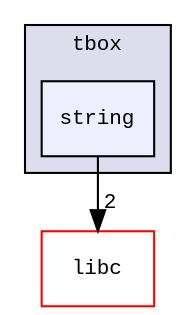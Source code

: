 digraph "src/tbox/string" {
  compound=true
  node [ fontsize="10", fontname="CourierNew"];
  edge [ labelfontsize="10", labelfontname="CourierNew"];
  subgraph clusterdir_74c89af92d2f666610693d1f60c4bc85 {
    graph [ bgcolor="#ddddee", pencolor="black", label="tbox" fontname="CourierNew", fontsize="10", URL="dir_74c89af92d2f666610693d1f60c4bc85.html"]
  dir_8889a9004669a6e4b908a9e0653f3217 [shape=box, label="string", style="filled", fillcolor="#eeeeff", pencolor="black", URL="dir_8889a9004669a6e4b908a9e0653f3217.html"];
  }
  dir_77f7a305e421ad7115258f9647362748 [shape=box label="libc" fillcolor="white" style="filled" color="red" URL="dir_77f7a305e421ad7115258f9647362748.html"];
  dir_8889a9004669a6e4b908a9e0653f3217->dir_77f7a305e421ad7115258f9647362748 [headlabel="2", labeldistance=1.5 headhref="dir_000060_000011.html"];
}
